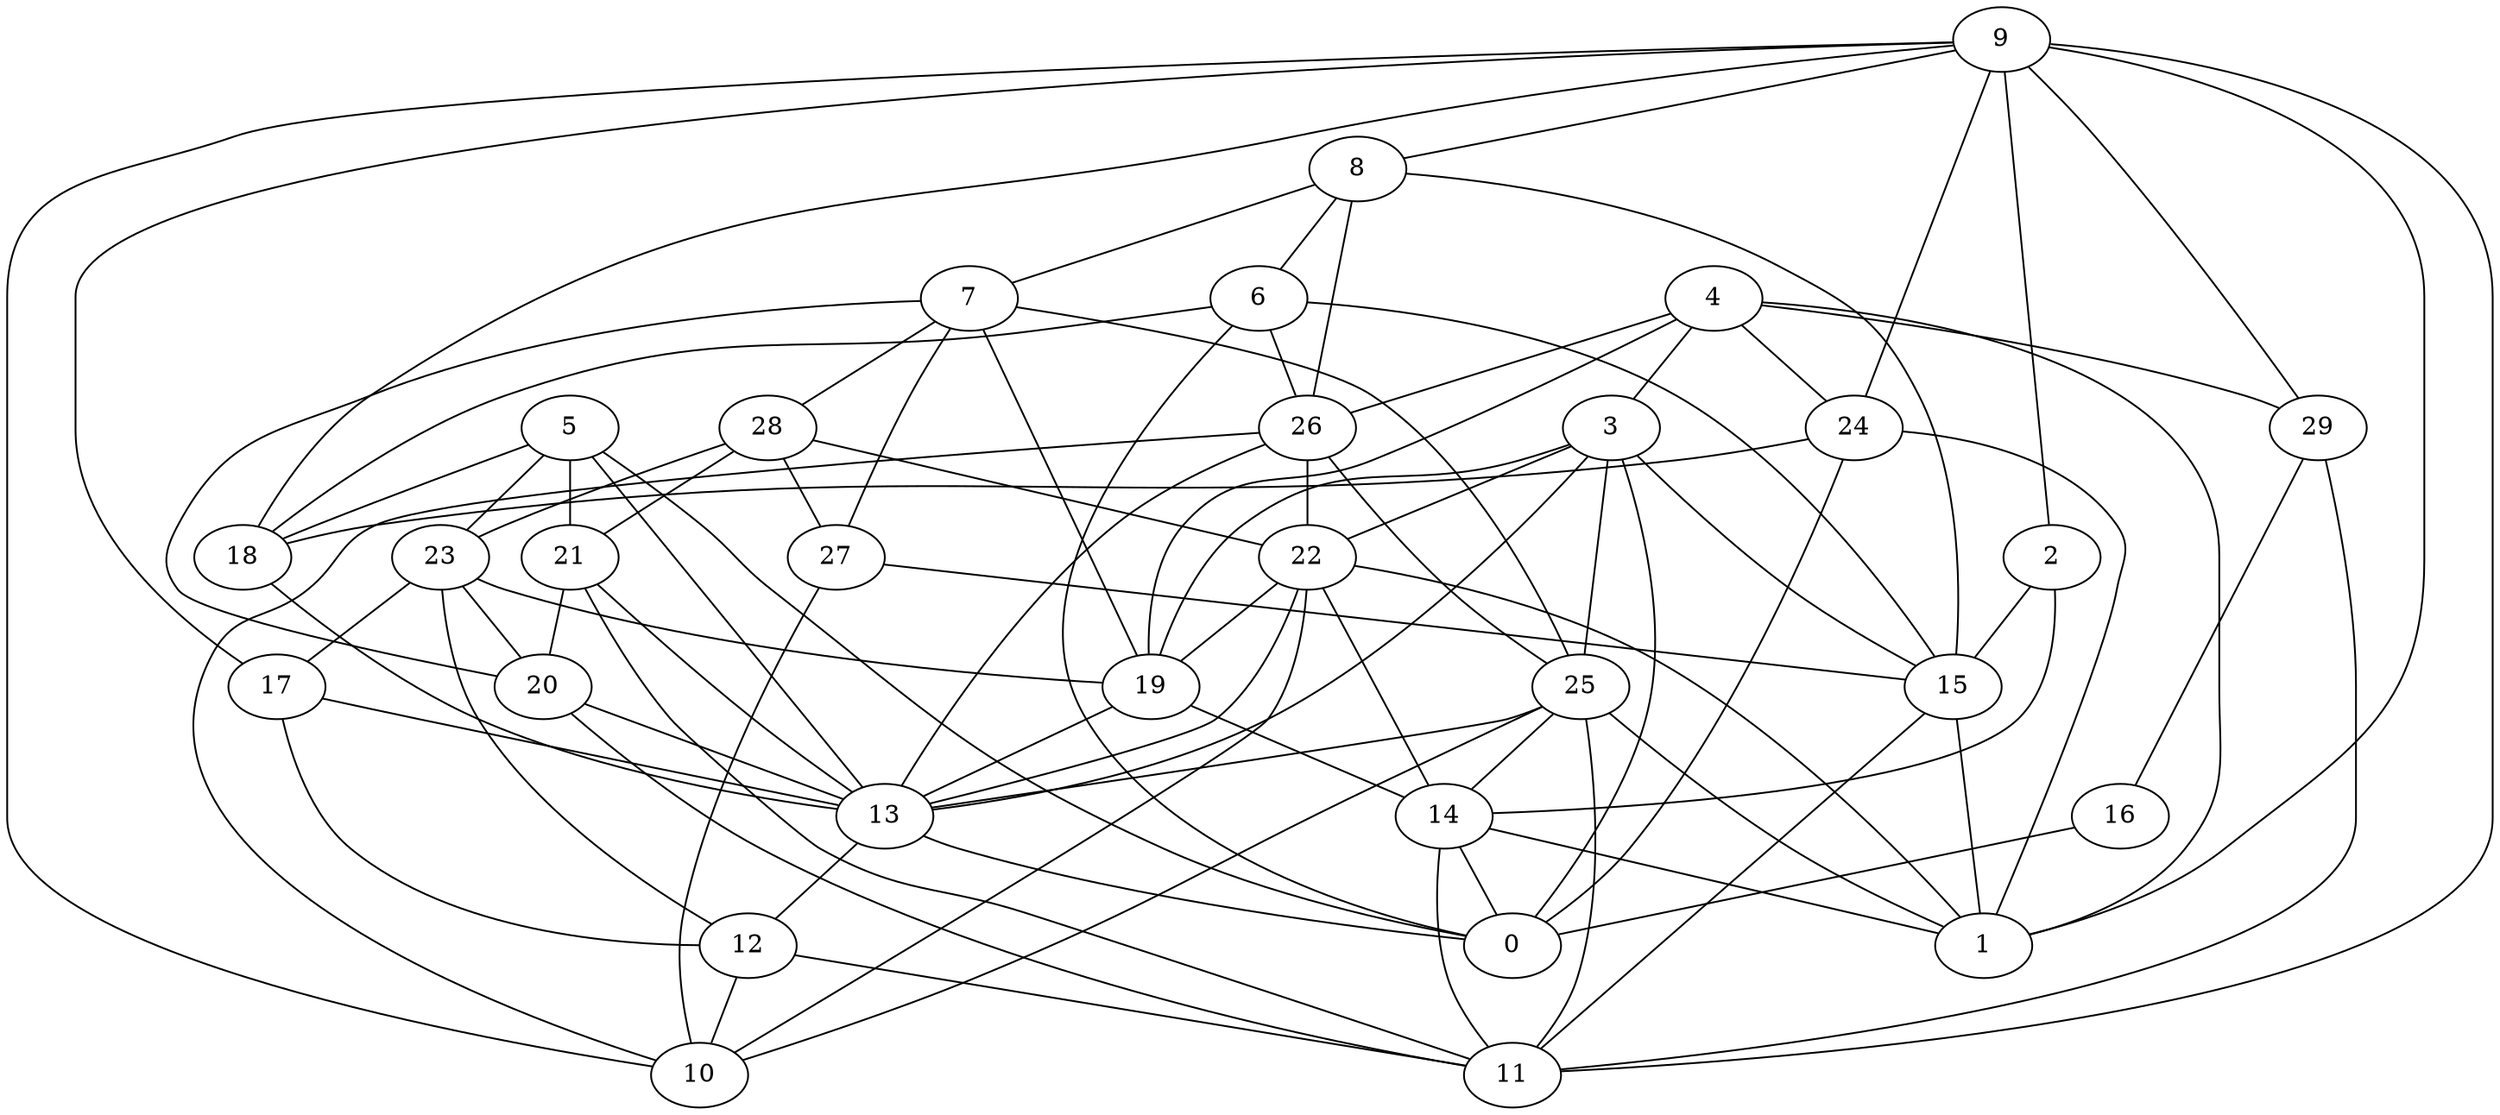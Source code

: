 digraph GG_graph {

subgraph G_graph {
edge [color = black]
"27" -> "10" [dir = none]
"9" -> "8" [dir = none]
"9" -> "11" [dir = none]
"9" -> "1" [dir = none]
"9" -> "18" [dir = none]
"9" -> "17" [dir = none]
"9" -> "10" [dir = none]
"9" -> "29" [dir = none]
"9" -> "2" [dir = none]
"22" -> "13" [dir = none]
"22" -> "19" [dir = none]
"22" -> "1" [dir = none]
"12" -> "10" [dir = none]
"12" -> "11" [dir = none]
"20" -> "11" [dir = none]
"20" -> "13" [dir = none]
"13" -> "12" [dir = none]
"29" -> "16" [dir = none]
"29" -> "11" [dir = none]
"15" -> "11" [dir = none]
"15" -> "1" [dir = none]
"18" -> "13" [dir = none]
"16" -> "0" [dir = none]
"19" -> "13" [dir = none]
"19" -> "14" [dir = none]
"3" -> "22" [dir = none]
"3" -> "13" [dir = none]
"6" -> "18" [dir = none]
"6" -> "15" [dir = none]
"6" -> "0" [dir = none]
"26" -> "10" [dir = none]
"26" -> "22" [dir = none]
"26" -> "25" [dir = none]
"14" -> "11" [dir = none]
"8" -> "15" [dir = none]
"8" -> "26" [dir = none]
"21" -> "11" [dir = none]
"23" -> "12" [dir = none]
"28" -> "22" [dir = none]
"28" -> "23" [dir = none]
"17" -> "13" [dir = none]
"25" -> "11" [dir = none]
"25" -> "13" [dir = none]
"25" -> "1" [dir = none]
"2" -> "14" [dir = none]
"7" -> "27" [dir = none]
"7" -> "25" [dir = none]
"7" -> "19" [dir = none]
"24" -> "1" [dir = none]
"24" -> "0" [dir = none]
"5" -> "23" [dir = none]
"5" -> "0" [dir = none]
"5" -> "21" [dir = none]
"5" -> "13" [dir = none]
"5" -> "18" [dir = none]
"4" -> "24" [dir = none]
"4" -> "1" [dir = none]
"4" -> "19" [dir = none]
"3" -> "15" [dir = none]
"22" -> "14" [dir = none]
"22" -> "10" [dir = none]
"8" -> "6" [dir = none]
"4" -> "26" [dir = none]
"27" -> "15" [dir = none]
"13" -> "0" [dir = none]
"21" -> "13" [dir = none]
"6" -> "26" [dir = none]
"2" -> "15" [dir = none]
"21" -> "20" [dir = none]
"26" -> "13" [dir = none]
"8" -> "7" [dir = none]
"25" -> "10" [dir = none]
"3" -> "19" [dir = none]
"28" -> "27" [dir = none]
"9" -> "24" [dir = none]
"3" -> "0" [dir = none]
"24" -> "18" [dir = none]
"14" -> "0" [dir = none]
"23" -> "20" [dir = none]
"23" -> "17" [dir = none]
"17" -> "12" [dir = none]
"7" -> "28" [dir = none]
"25" -> "14" [dir = none]
"3" -> "25" [dir = none]
"4" -> "3" [dir = none]
"28" -> "21" [dir = none]
"4" -> "29" [dir = none]
"7" -> "20" [dir = none]
"23" -> "19" [dir = none]
"14" -> "1" [dir = none]
}

}
